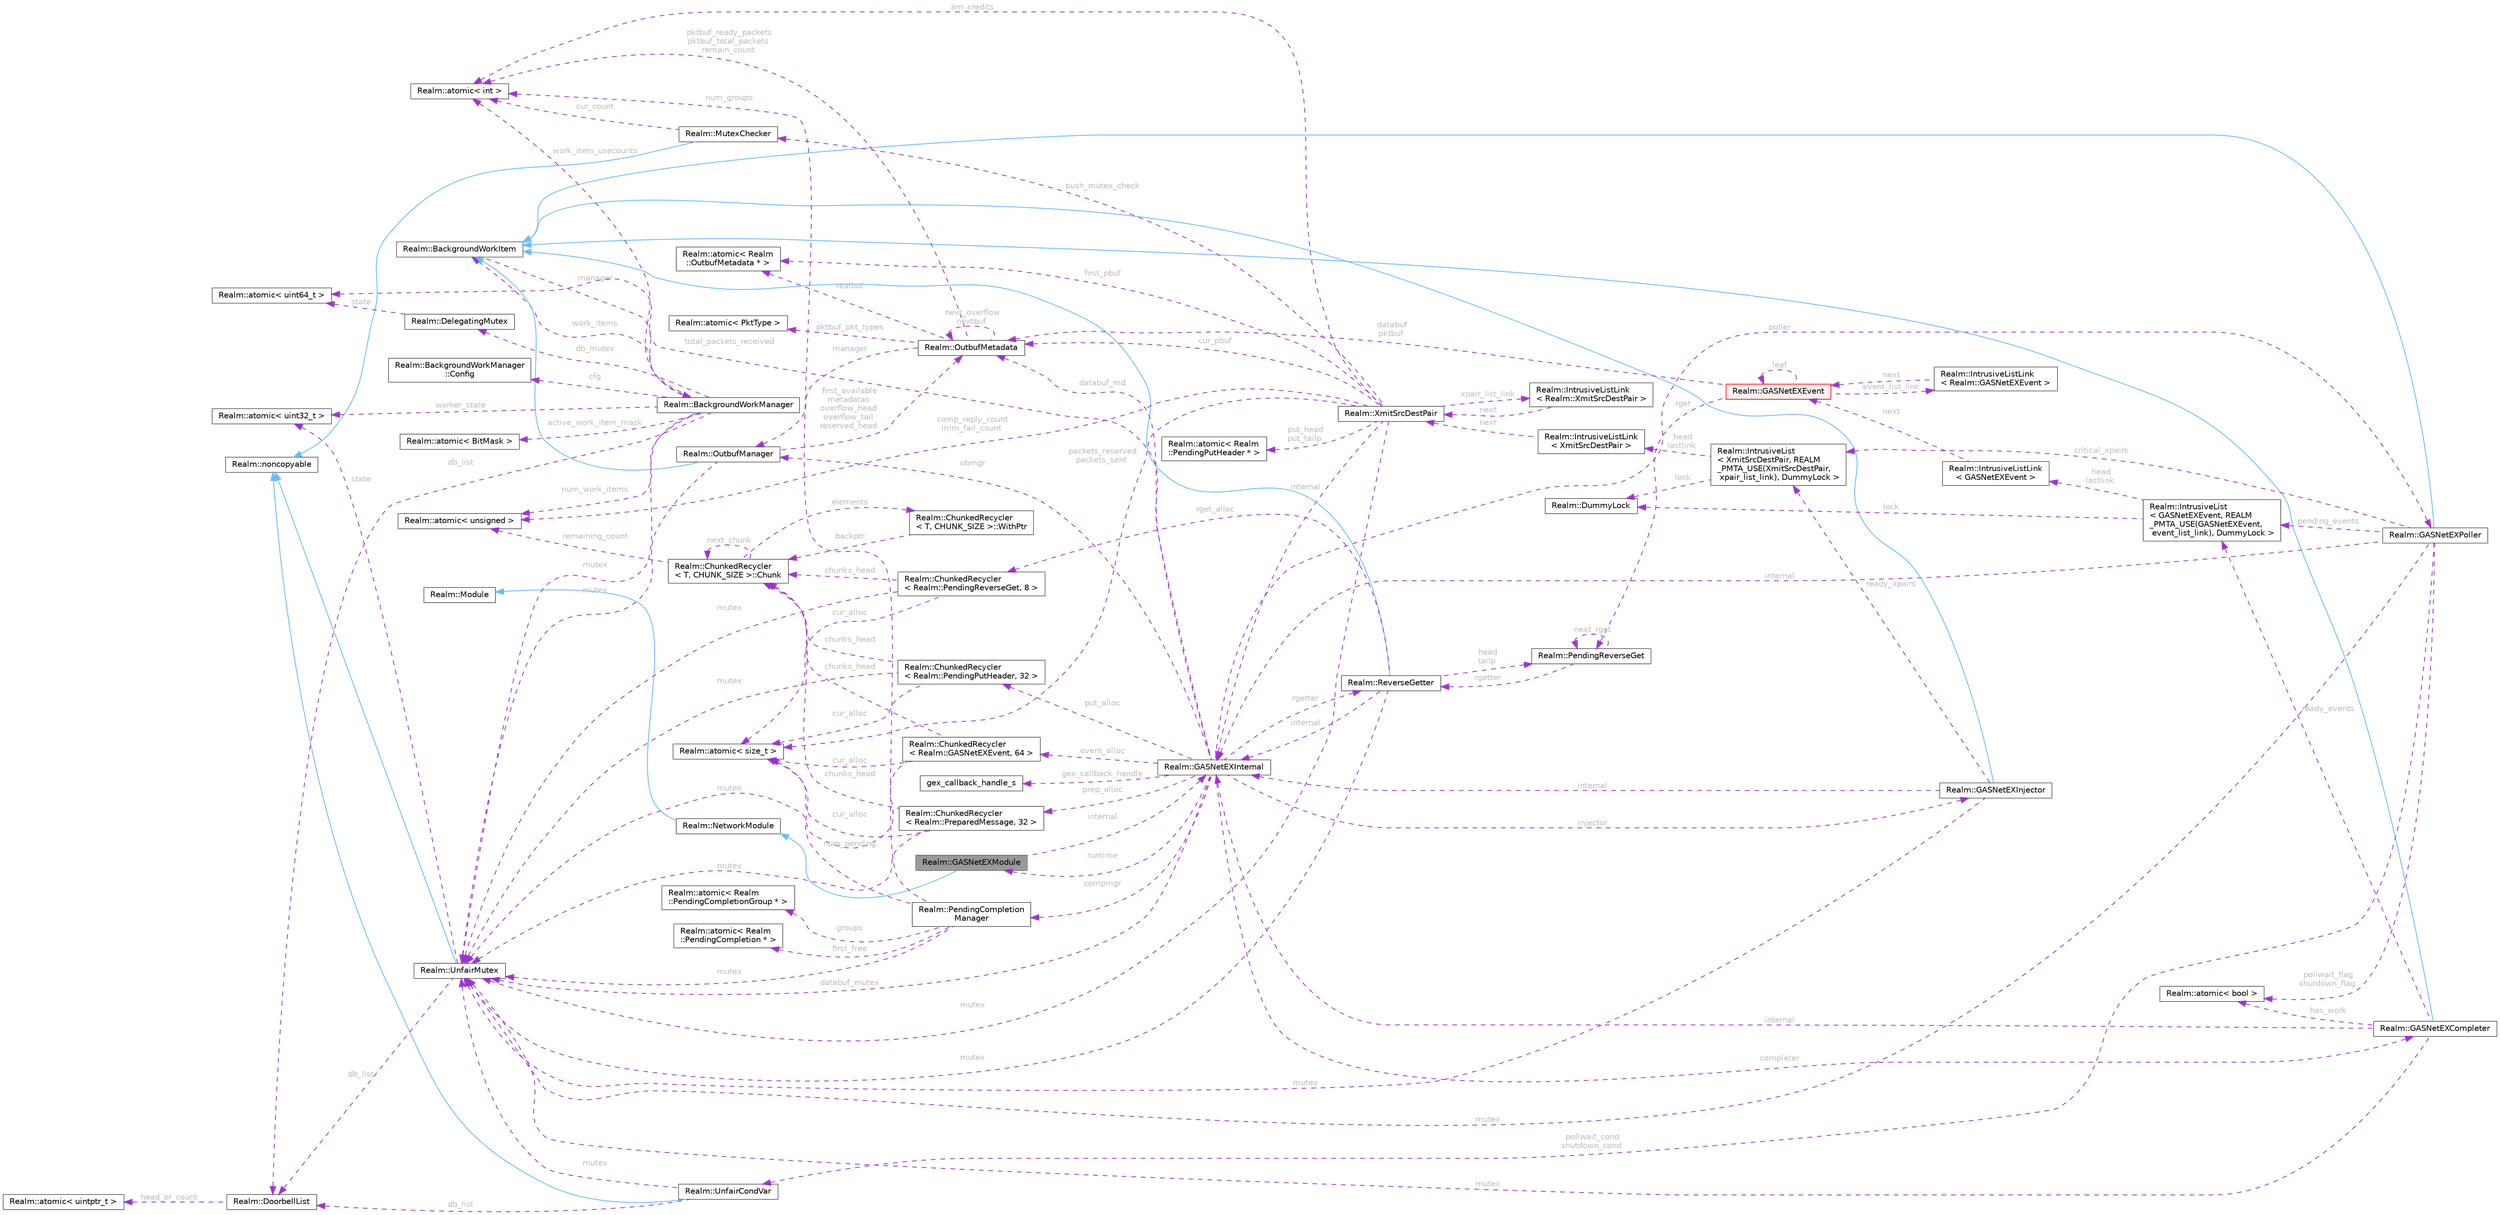 digraph "Realm::GASNetEXModule"
{
 // LATEX_PDF_SIZE
  bgcolor="transparent";
  edge [fontname=Helvetica,fontsize=10,labelfontname=Helvetica,labelfontsize=10];
  node [fontname=Helvetica,fontsize=10,shape=box,height=0.2,width=0.4];
  rankdir="LR";
  Node1 [id="Node000001",label="Realm::GASNetEXModule",height=0.2,width=0.4,color="gray40", fillcolor="grey60", style="filled", fontcolor="black",tooltip=" "];
  Node2 -> Node1 [id="edge1_Node000001_Node000002",dir="back",color="steelblue1",style="solid",tooltip=" "];
  Node2 [id="Node000002",label="Realm::NetworkModule",height=0.2,width=0.4,color="gray40", fillcolor="white", style="filled",URL="$classRealm_1_1NetworkModule.html",tooltip=" "];
  Node3 -> Node2 [id="edge2_Node000002_Node000003",dir="back",color="steelblue1",style="solid",tooltip=" "];
  Node3 [id="Node000003",label="Realm::Module",height=0.2,width=0.4,color="gray40", fillcolor="white", style="filled",URL="$classRealm_1_1Module.html",tooltip=" "];
  Node4 -> Node1 [id="edge3_Node000001_Node000004",dir="back",color="darkorchid3",style="dashed",tooltip=" ",label=" internal",fontcolor="grey" ];
  Node4 [id="Node000004",label="Realm::GASNetEXInternal",height=0.2,width=0.4,color="gray40", fillcolor="white", style="filled",URL="$classRealm_1_1GASNetEXInternal.html",tooltip=" "];
  Node1 -> Node4 [id="edge4_Node000004_Node000001",dir="back",color="darkorchid3",style="dashed",tooltip=" ",label=" runtime",fontcolor="grey" ];
  Node5 -> Node4 [id="edge5_Node000004_Node000005",dir="back",color="darkorchid3",style="dashed",tooltip=" ",label=" poller",fontcolor="grey" ];
  Node5 [id="Node000005",label="Realm::GASNetEXPoller",height=0.2,width=0.4,color="gray40", fillcolor="white", style="filled",URL="$classRealm_1_1GASNetEXPoller.html",tooltip=" "];
  Node6 -> Node5 [id="edge6_Node000005_Node000006",dir="back",color="steelblue1",style="solid",tooltip=" "];
  Node6 [id="Node000006",label="Realm::BackgroundWorkItem",height=0.2,width=0.4,color="gray40", fillcolor="white", style="filled",URL="$classRealm_1_1BackgroundWorkItem.html",tooltip=" "];
  Node7 -> Node6 [id="edge7_Node000006_Node000007",dir="back",color="darkorchid3",style="dashed",tooltip=" ",label=" manager",fontcolor="grey" ];
  Node7 [id="Node000007",label="Realm::BackgroundWorkManager",height=0.2,width=0.4,color="gray40", fillcolor="white", style="filled",URL="$classRealm_1_1BackgroundWorkManager.html",tooltip=" "];
  Node8 -> Node7 [id="edge8_Node000007_Node000008",dir="back",color="darkorchid3",style="dashed",tooltip=" ",label=" cfg",fontcolor="grey" ];
  Node8 [id="Node000008",label="Realm::BackgroundWorkManager\l::Config",height=0.2,width=0.4,color="gray40", fillcolor="white", style="filled",URL="$structRealm_1_1BackgroundWorkManager_1_1Config.html",tooltip=" "];
  Node9 -> Node7 [id="edge9_Node000007_Node000009",dir="back",color="darkorchid3",style="dashed",tooltip=" ",label=" mutex",fontcolor="grey" ];
  Node9 [id="Node000009",label="Realm::UnfairMutex",height=0.2,width=0.4,color="gray40", fillcolor="white", style="filled",URL="$classRealm_1_1UnfairMutex.html",tooltip=" "];
  Node10 -> Node9 [id="edge10_Node000009_Node000010",dir="back",color="steelblue1",style="solid",tooltip=" "];
  Node10 [id="Node000010",label="Realm::noncopyable",height=0.2,width=0.4,color="gray40", fillcolor="white", style="filled",URL="$classRealm_1_1noncopyable.html",tooltip=" "];
  Node11 -> Node9 [id="edge11_Node000009_Node000011",dir="back",color="darkorchid3",style="dashed",tooltip=" ",label=" state",fontcolor="grey" ];
  Node11 [id="Node000011",label="Realm::atomic\< uint32_t \>",height=0.2,width=0.4,color="gray40", fillcolor="white", style="filled",URL="$classRealm_1_1atomic.html",tooltip=" "];
  Node12 -> Node9 [id="edge12_Node000009_Node000012",dir="back",color="darkorchid3",style="dashed",tooltip=" ",label=" db_list",fontcolor="grey" ];
  Node12 [id="Node000012",label="Realm::DoorbellList",height=0.2,width=0.4,color="gray40", fillcolor="white", style="filled",URL="$classRealm_1_1DoorbellList.html",tooltip=" "];
  Node13 -> Node12 [id="edge13_Node000012_Node000013",dir="back",color="darkorchid3",style="dashed",tooltip=" ",label=" head_or_count",fontcolor="grey" ];
  Node13 [id="Node000013",label="Realm::atomic\< uintptr_t \>",height=0.2,width=0.4,color="gray40", fillcolor="white", style="filled",URL="$classRealm_1_1atomic.html",tooltip=" "];
  Node14 -> Node7 [id="edge14_Node000007_Node000014",dir="back",color="darkorchid3",style="dashed",tooltip=" ",label=" num_work_items",fontcolor="grey" ];
  Node14 [id="Node000014",label="Realm::atomic\< unsigned \>",height=0.2,width=0.4,color="gray40", fillcolor="white", style="filled",URL="$classRealm_1_1atomic.html",tooltip=" "];
  Node15 -> Node7 [id="edge15_Node000007_Node000015",dir="back",color="darkorchid3",style="dashed",tooltip=" ",label=" active_work_item_mask",fontcolor="grey" ];
  Node15 [id="Node000015",label="Realm::atomic\< BitMask \>",height=0.2,width=0.4,color="gray40", fillcolor="white", style="filled",URL="$classRealm_1_1atomic.html",tooltip=" "];
  Node16 -> Node7 [id="edge16_Node000007_Node000016",dir="back",color="darkorchid3",style="dashed",tooltip=" ",label=" work_item_usecounts",fontcolor="grey" ];
  Node16 [id="Node000016",label="Realm::atomic\< int \>",height=0.2,width=0.4,color="gray40", fillcolor="white", style="filled",URL="$classRealm_1_1atomic.html",tooltip=" "];
  Node6 -> Node7 [id="edge17_Node000007_Node000006",dir="back",color="darkorchid3",style="dashed",tooltip=" ",label=" work_items",fontcolor="grey" ];
  Node11 -> Node7 [id="edge18_Node000007_Node000011",dir="back",color="darkorchid3",style="dashed",tooltip=" ",label=" worker_state",fontcolor="grey" ];
  Node17 -> Node7 [id="edge19_Node000007_Node000017",dir="back",color="darkorchid3",style="dashed",tooltip=" ",label=" db_mutex",fontcolor="grey" ];
  Node17 [id="Node000017",label="Realm::DelegatingMutex",height=0.2,width=0.4,color="gray40", fillcolor="white", style="filled",URL="$classRealm_1_1DelegatingMutex.html",tooltip=" "];
  Node18 -> Node17 [id="edge20_Node000017_Node000018",dir="back",color="darkorchid3",style="dashed",tooltip=" ",label=" state",fontcolor="grey" ];
  Node18 [id="Node000018",label="Realm::atomic\< uint64_t \>",height=0.2,width=0.4,color="gray40", fillcolor="white", style="filled",URL="$classRealm_1_1atomic.html",tooltip=" "];
  Node12 -> Node7 [id="edge21_Node000007_Node000012",dir="back",color="darkorchid3",style="dashed",tooltip=" ",label=" db_list",fontcolor="grey" ];
  Node4 -> Node5 [id="edge22_Node000005_Node000004",dir="back",color="darkorchid3",style="dashed",tooltip=" ",label=" internal",fontcolor="grey" ];
  Node9 -> Node5 [id="edge23_Node000005_Node000009",dir="back",color="darkorchid3",style="dashed",tooltip=" ",label=" mutex",fontcolor="grey" ];
  Node19 -> Node5 [id="edge24_Node000005_Node000019",dir="back",color="darkorchid3",style="dashed",tooltip=" ",label=" pollwait_flag\nshutdown_flag",fontcolor="grey" ];
  Node19 [id="Node000019",label="Realm::atomic\< bool \>",height=0.2,width=0.4,color="gray40", fillcolor="white", style="filled",URL="$classRealm_1_1atomic.html",tooltip=" "];
  Node20 -> Node5 [id="edge25_Node000005_Node000020",dir="back",color="darkorchid3",style="dashed",tooltip=" ",label=" pollwait_cond\nshutdown_cond",fontcolor="grey" ];
  Node20 [id="Node000020",label="Realm::UnfairCondVar",height=0.2,width=0.4,color="gray40", fillcolor="white", style="filled",URL="$classRealm_1_1UnfairCondVar.html",tooltip=" "];
  Node10 -> Node20 [id="edge26_Node000020_Node000010",dir="back",color="steelblue1",style="solid",tooltip=" "];
  Node9 -> Node20 [id="edge27_Node000020_Node000009",dir="back",color="darkorchid3",style="dashed",tooltip=" ",label=" mutex",fontcolor="grey" ];
  Node12 -> Node20 [id="edge28_Node000020_Node000012",dir="back",color="darkorchid3",style="dashed",tooltip=" ",label=" db_list",fontcolor="grey" ];
  Node21 -> Node5 [id="edge29_Node000005_Node000021",dir="back",color="darkorchid3",style="dashed",tooltip=" ",label=" critical_xpairs",fontcolor="grey" ];
  Node21 [id="Node000021",label="Realm::IntrusiveList\l\< XmitSrcDestPair, REALM\l_PMTA_USE(XmitSrcDestPair,\l xpair_list_link), DummyLock \>",height=0.2,width=0.4,color="gray40", fillcolor="white", style="filled",URL="$classRealm_1_1IntrusiveList.html",tooltip=" "];
  Node22 -> Node21 [id="edge30_Node000021_Node000022",dir="back",color="darkorchid3",style="dashed",tooltip=" ",label=" lock",fontcolor="grey" ];
  Node22 [id="Node000022",label="Realm::DummyLock",height=0.2,width=0.4,color="gray40", fillcolor="white", style="filled",URL="$classRealm_1_1DummyLock.html",tooltip=" "];
  Node23 -> Node21 [id="edge31_Node000021_Node000023",dir="back",color="darkorchid3",style="dashed",tooltip=" ",label=" head\nlastlink",fontcolor="grey" ];
  Node23 [id="Node000023",label="Realm::IntrusiveListLink\l\< XmitSrcDestPair \>",height=0.2,width=0.4,color="gray40", fillcolor="white", style="filled",URL="$structRealm_1_1IntrusiveListLink.html",tooltip=" "];
  Node24 -> Node23 [id="edge32_Node000023_Node000024",dir="back",color="darkorchid3",style="dashed",tooltip=" ",label=" next",fontcolor="grey" ];
  Node24 [id="Node000024",label="Realm::XmitSrcDestPair",height=0.2,width=0.4,color="gray40", fillcolor="white", style="filled",URL="$classRealm_1_1XmitSrcDestPair.html",tooltip=" "];
  Node25 -> Node24 [id="edge33_Node000024_Node000025",dir="back",color="darkorchid3",style="dashed",tooltip=" ",label=" xpair_list_link",fontcolor="grey" ];
  Node25 [id="Node000025",label="Realm::IntrusiveListLink\l\< Realm::XmitSrcDestPair \>",height=0.2,width=0.4,color="gray40", fillcolor="white", style="filled",URL="$structRealm_1_1IntrusiveListLink.html",tooltip=" "];
  Node24 -> Node25 [id="edge34_Node000025_Node000024",dir="back",color="darkorchid3",style="dashed",tooltip=" ",label=" next",fontcolor="grey" ];
  Node4 -> Node24 [id="edge35_Node000024_Node000004",dir="back",color="darkorchid3",style="dashed",tooltip=" ",label=" internal",fontcolor="grey" ];
  Node26 -> Node24 [id="edge36_Node000024_Node000026",dir="back",color="darkorchid3",style="dashed",tooltip=" ",label=" packets_reserved\npackets_sent",fontcolor="grey" ];
  Node26 [id="Node000026",label="Realm::atomic\< size_t \>",height=0.2,width=0.4,color="gray40", fillcolor="white", style="filled",URL="$classRealm_1_1atomic.html",tooltip=" "];
  Node9 -> Node24 [id="edge37_Node000024_Node000009",dir="back",color="darkorchid3",style="dashed",tooltip=" ",label=" mutex",fontcolor="grey" ];
  Node27 -> Node24 [id="edge38_Node000024_Node000027",dir="back",color="darkorchid3",style="dashed",tooltip=" ",label=" push_mutex_check",fontcolor="grey" ];
  Node27 [id="Node000027",label="Realm::MutexChecker",height=0.2,width=0.4,color="gray40", fillcolor="white", style="filled",URL="$classRealm_1_1MutexChecker.html",tooltip=" "];
  Node10 -> Node27 [id="edge39_Node000027_Node000010",dir="back",color="steelblue1",style="solid",tooltip=" "];
  Node16 -> Node27 [id="edge40_Node000027_Node000016",dir="back",color="darkorchid3",style="dashed",tooltip=" ",label=" cur_count",fontcolor="grey" ];
  Node28 -> Node24 [id="edge41_Node000024_Node000028",dir="back",color="darkorchid3",style="dashed",tooltip=" ",label=" first_pbuf",fontcolor="grey" ];
  Node28 [id="Node000028",label="Realm::atomic\< Realm\l::OutbufMetadata * \>",height=0.2,width=0.4,color="gray40", fillcolor="white", style="filled",URL="$classRealm_1_1atomic.html",tooltip=" "];
  Node29 -> Node24 [id="edge42_Node000024_Node000029",dir="back",color="darkorchid3",style="dashed",tooltip=" ",label=" cur_pbuf",fontcolor="grey" ];
  Node29 [id="Node000029",label="Realm::OutbufMetadata",height=0.2,width=0.4,color="gray40", fillcolor="white", style="filled",URL="$classRealm_1_1OutbufMetadata.html",tooltip=" "];
  Node30 -> Node29 [id="edge43_Node000029_Node000030",dir="back",color="darkorchid3",style="dashed",tooltip=" ",label=" manager",fontcolor="grey" ];
  Node30 [id="Node000030",label="Realm::OutbufManager",height=0.2,width=0.4,color="gray40", fillcolor="white", style="filled",URL="$classRealm_1_1OutbufManager.html",tooltip=" "];
  Node6 -> Node30 [id="edge44_Node000030_Node000006",dir="back",color="steelblue1",style="solid",tooltip=" "];
  Node29 -> Node30 [id="edge45_Node000030_Node000029",dir="back",color="darkorchid3",style="dashed",tooltip=" ",label=" first_available\nmetadatas\noverflow_head\noverflow_tail\nreserved_head",fontcolor="grey" ];
  Node9 -> Node30 [id="edge46_Node000030_Node000009",dir="back",color="darkorchid3",style="dashed",tooltip=" ",label=" mutex",fontcolor="grey" ];
  Node29 -> Node29 [id="edge47_Node000029_Node000029",dir="back",color="darkorchid3",style="dashed",tooltip=" ",label=" next_overflow\nnextbuf",fontcolor="grey" ];
  Node28 -> Node29 [id="edge48_Node000029_Node000028",dir="back",color="darkorchid3",style="dashed",tooltip=" ",label=" realbuf",fontcolor="grey" ];
  Node16 -> Node29 [id="edge49_Node000029_Node000016",dir="back",color="darkorchid3",style="dashed",tooltip=" ",label=" pktbuf_ready_packets\npktbuf_total_packets\nremain_count",fontcolor="grey" ];
  Node31 -> Node29 [id="edge50_Node000029_Node000031",dir="back",color="darkorchid3",style="dashed",tooltip=" ",label=" pktbuf_pkt_types",fontcolor="grey" ];
  Node31 [id="Node000031",label="Realm::atomic\< PktType \>",height=0.2,width=0.4,color="gray40", fillcolor="white", style="filled",URL="$classRealm_1_1atomic.html",tooltip=" "];
  Node14 -> Node24 [id="edge51_Node000024_Node000014",dir="back",color="darkorchid3",style="dashed",tooltip=" ",label=" comp_reply_count\nimm_fail_count",fontcolor="grey" ];
  Node32 -> Node24 [id="edge52_Node000024_Node000032",dir="back",color="darkorchid3",style="dashed",tooltip=" ",label=" put_head\nput_tailp",fontcolor="grey" ];
  Node32 [id="Node000032",label="Realm::atomic\< Realm\l::PendingPutHeader * \>",height=0.2,width=0.4,color="gray40", fillcolor="white", style="filled",URL="$classRealm_1_1atomic.html",tooltip=" "];
  Node16 -> Node24 [id="edge53_Node000024_Node000016",dir="back",color="darkorchid3",style="dashed",tooltip=" ",label=" am_credits",fontcolor="grey" ];
  Node33 -> Node5 [id="edge54_Node000005_Node000033",dir="back",color="darkorchid3",style="dashed",tooltip=" ",label=" pending_events",fontcolor="grey" ];
  Node33 [id="Node000033",label="Realm::IntrusiveList\l\< GASNetEXEvent, REALM\l_PMTA_USE(GASNetEXEvent,\l event_list_link), DummyLock \>",height=0.2,width=0.4,color="gray40", fillcolor="white", style="filled",URL="$classRealm_1_1IntrusiveList.html",tooltip=" "];
  Node22 -> Node33 [id="edge55_Node000033_Node000022",dir="back",color="darkorchid3",style="dashed",tooltip=" ",label=" lock",fontcolor="grey" ];
  Node34 -> Node33 [id="edge56_Node000033_Node000034",dir="back",color="darkorchid3",style="dashed",tooltip=" ",label=" head\nlastlink",fontcolor="grey" ];
  Node34 [id="Node000034",label="Realm::IntrusiveListLink\l\< GASNetEXEvent \>",height=0.2,width=0.4,color="gray40", fillcolor="white", style="filled",URL="$structRealm_1_1IntrusiveListLink.html",tooltip=" "];
  Node35 -> Node34 [id="edge57_Node000034_Node000035",dir="back",color="darkorchid3",style="dashed",tooltip=" ",label=" next",fontcolor="grey" ];
  Node35 [id="Node000035",label="Realm::GASNetEXEvent",height=0.2,width=0.4,color="red", fillcolor="#FFF0F0", style="filled",URL="$classRealm_1_1GASNetEXEvent.html",tooltip=" "];
  Node36 -> Node35 [id="edge58_Node000035_Node000036",dir="back",color="darkorchid3",style="dashed",tooltip=" ",label=" event_list_link",fontcolor="grey" ];
  Node36 [id="Node000036",label="Realm::IntrusiveListLink\l\< Realm::GASNetEXEvent \>",height=0.2,width=0.4,color="gray40", fillcolor="white", style="filled",URL="$structRealm_1_1IntrusiveListLink.html",tooltip=" "];
  Node35 -> Node36 [id="edge59_Node000036_Node000035",dir="back",color="darkorchid3",style="dashed",tooltip=" ",label=" next",fontcolor="grey" ];
  Node29 -> Node35 [id="edge60_Node000035_Node000029",dir="back",color="darkorchid3",style="dashed",tooltip=" ",label=" databuf\npktbuf",fontcolor="grey" ];
  Node41 -> Node35 [id="edge61_Node000035_Node000041",dir="back",color="darkorchid3",style="dashed",tooltip=" ",label=" rget",fontcolor="grey" ];
  Node41 [id="Node000041",label="Realm::PendingReverseGet",height=0.2,width=0.4,color="gray40", fillcolor="white", style="filled",URL="$structRealm_1_1PendingReverseGet.html",tooltip=" "];
  Node42 -> Node41 [id="edge62_Node000041_Node000042",dir="back",color="darkorchid3",style="dashed",tooltip=" ",label=" rgetter",fontcolor="grey" ];
  Node42 [id="Node000042",label="Realm::ReverseGetter",height=0.2,width=0.4,color="gray40", fillcolor="white", style="filled",URL="$classRealm_1_1ReverseGetter.html",tooltip=" "];
  Node6 -> Node42 [id="edge63_Node000042_Node000006",dir="back",color="steelblue1",style="solid",tooltip=" "];
  Node4 -> Node42 [id="edge64_Node000042_Node000004",dir="back",color="darkorchid3",style="dashed",tooltip=" ",label=" internal",fontcolor="grey" ];
  Node9 -> Node42 [id="edge65_Node000042_Node000009",dir="back",color="darkorchid3",style="dashed",tooltip=" ",label=" mutex",fontcolor="grey" ];
  Node41 -> Node42 [id="edge66_Node000042_Node000041",dir="back",color="darkorchid3",style="dashed",tooltip=" ",label=" head\ntailp",fontcolor="grey" ];
  Node43 -> Node42 [id="edge67_Node000042_Node000043",dir="back",color="darkorchid3",style="dashed",tooltip=" ",label=" rget_alloc",fontcolor="grey" ];
  Node43 [id="Node000043",label="Realm::ChunkedRecycler\l\< Realm::PendingReverseGet, 8 \>",height=0.2,width=0.4,color="gray40", fillcolor="white", style="filled",URL="$classRealm_1_1ChunkedRecycler.html",tooltip=" "];
  Node9 -> Node43 [id="edge68_Node000043_Node000009",dir="back",color="darkorchid3",style="dashed",tooltip=" ",label=" mutex",fontcolor="grey" ];
  Node44 -> Node43 [id="edge69_Node000043_Node000044",dir="back",color="darkorchid3",style="dashed",tooltip=" ",label=" chunks_head",fontcolor="grey" ];
  Node44 [id="Node000044",label="Realm::ChunkedRecycler\l\< T, CHUNK_SIZE \>::Chunk",height=0.2,width=0.4,color="gray40", fillcolor="white", style="filled",URL="$structRealm_1_1ChunkedRecycler_1_1Chunk.html",tooltip=" "];
  Node14 -> Node44 [id="edge70_Node000044_Node000014",dir="back",color="darkorchid3",style="dashed",tooltip=" ",label=" remaining_count",fontcolor="grey" ];
  Node44 -> Node44 [id="edge71_Node000044_Node000044",dir="back",color="darkorchid3",style="dashed",tooltip=" ",label=" next_chunk",fontcolor="grey" ];
  Node45 -> Node44 [id="edge72_Node000044_Node000045",dir="back",color="darkorchid3",style="dashed",tooltip=" ",label=" elements",fontcolor="grey" ];
  Node45 [id="Node000045",label="Realm::ChunkedRecycler\l\< T, CHUNK_SIZE \>::WithPtr",height=0.2,width=0.4,color="gray40", fillcolor="white", style="filled",URL="$structRealm_1_1ChunkedRecycler_1_1WithPtr.html",tooltip=" "];
  Node44 -> Node45 [id="edge73_Node000045_Node000044",dir="back",color="darkorchid3",style="dashed",tooltip=" ",label=" backptr",fontcolor="grey" ];
  Node26 -> Node43 [id="edge74_Node000043_Node000026",dir="back",color="darkorchid3",style="dashed",tooltip=" ",label=" cur_alloc",fontcolor="grey" ];
  Node41 -> Node41 [id="edge75_Node000041_Node000041",dir="back",color="darkorchid3",style="dashed",tooltip=" ",label=" next_rget",fontcolor="grey" ];
  Node35 -> Node35 [id="edge76_Node000035_Node000035",dir="back",color="darkorchid3",style="dashed",tooltip=" ",label=" leaf",fontcolor="grey" ];
  Node47 -> Node4 [id="edge77_Node000004_Node000047",dir="back",color="darkorchid3",style="dashed",tooltip=" ",label=" injector",fontcolor="grey" ];
  Node47 [id="Node000047",label="Realm::GASNetEXInjector",height=0.2,width=0.4,color="gray40", fillcolor="white", style="filled",URL="$classRealm_1_1GASNetEXInjector.html",tooltip=" "];
  Node6 -> Node47 [id="edge78_Node000047_Node000006",dir="back",color="steelblue1",style="solid",tooltip=" "];
  Node4 -> Node47 [id="edge79_Node000047_Node000004",dir="back",color="darkorchid3",style="dashed",tooltip=" ",label=" internal",fontcolor="grey" ];
  Node9 -> Node47 [id="edge80_Node000047_Node000009",dir="back",color="darkorchid3",style="dashed",tooltip=" ",label=" mutex",fontcolor="grey" ];
  Node21 -> Node47 [id="edge81_Node000047_Node000021",dir="back",color="darkorchid3",style="dashed",tooltip=" ",label=" ready_xpairs",fontcolor="grey" ];
  Node48 -> Node4 [id="edge82_Node000004_Node000048",dir="back",color="darkorchid3",style="dashed",tooltip=" ",label=" completer",fontcolor="grey" ];
  Node48 [id="Node000048",label="Realm::GASNetEXCompleter",height=0.2,width=0.4,color="gray40", fillcolor="white", style="filled",URL="$classRealm_1_1GASNetEXCompleter.html",tooltip=" "];
  Node6 -> Node48 [id="edge83_Node000048_Node000006",dir="back",color="steelblue1",style="solid",tooltip=" "];
  Node4 -> Node48 [id="edge84_Node000048_Node000004",dir="back",color="darkorchid3",style="dashed",tooltip=" ",label=" internal",fontcolor="grey" ];
  Node9 -> Node48 [id="edge85_Node000048_Node000009",dir="back",color="darkorchid3",style="dashed",tooltip=" ",label=" mutex",fontcolor="grey" ];
  Node19 -> Node48 [id="edge86_Node000048_Node000019",dir="back",color="darkorchid3",style="dashed",tooltip=" ",label=" has_work",fontcolor="grey" ];
  Node33 -> Node48 [id="edge87_Node000048_Node000033",dir="back",color="darkorchid3",style="dashed",tooltip=" ",label=" ready_events",fontcolor="grey" ];
  Node42 -> Node4 [id="edge88_Node000004_Node000042",dir="back",color="darkorchid3",style="dashed",tooltip=" ",label=" rgetter",fontcolor="grey" ];
  Node38 -> Node4 [id="edge89_Node000004_Node000038",dir="back",color="darkorchid3",style="dashed",tooltip=" ",label=" compmgr",fontcolor="grey" ];
  Node38 [id="Node000038",label="Realm::PendingCompletion\lManager",height=0.2,width=0.4,color="gray40", fillcolor="white", style="filled",URL="$classRealm_1_1PendingCompletionManager.html",tooltip=" "];
  Node9 -> Node38 [id="edge90_Node000038_Node000009",dir="back",color="darkorchid3",style="dashed",tooltip=" ",label=" mutex",fontcolor="grey" ];
  Node39 -> Node38 [id="edge91_Node000038_Node000039",dir="back",color="darkorchid3",style="dashed",tooltip=" ",label=" first_free",fontcolor="grey" ];
  Node39 [id="Node000039",label="Realm::atomic\< Realm\l::PendingCompletion * \>",height=0.2,width=0.4,color="gray40", fillcolor="white", style="filled",URL="$classRealm_1_1atomic.html",tooltip=" "];
  Node16 -> Node38 [id="edge92_Node000038_Node000016",dir="back",color="darkorchid3",style="dashed",tooltip=" ",label=" num_groups",fontcolor="grey" ];
  Node40 -> Node38 [id="edge93_Node000038_Node000040",dir="back",color="darkorchid3",style="dashed",tooltip=" ",label=" groups",fontcolor="grey" ];
  Node40 [id="Node000040",label="Realm::atomic\< Realm\l::PendingCompletionGroup * \>",height=0.2,width=0.4,color="gray40", fillcolor="white", style="filled",URL="$classRealm_1_1atomic.html",tooltip=" "];
  Node26 -> Node38 [id="edge94_Node000038_Node000026",dir="back",color="darkorchid3",style="dashed",tooltip=" ",label=" num_pending",fontcolor="grey" ];
  Node30 -> Node4 [id="edge95_Node000004_Node000030",dir="back",color="darkorchid3",style="dashed",tooltip=" ",label=" obmgr",fontcolor="grey" ];
  Node18 -> Node4 [id="edge96_Node000004_Node000018",dir="back",color="darkorchid3",style="dashed",tooltip=" ",label=" total_packets_received",fontcolor="grey" ];
  Node9 -> Node4 [id="edge97_Node000004_Node000009",dir="back",color="darkorchid3",style="dashed",tooltip=" ",label=" databuf_mutex",fontcolor="grey" ];
  Node29 -> Node4 [id="edge98_Node000004_Node000029",dir="back",color="darkorchid3",style="dashed",tooltip=" ",label=" databuf_md",fontcolor="grey" ];
  Node49 -> Node4 [id="edge99_Node000004_Node000049",dir="back",color="darkorchid3",style="dashed",tooltip=" ",label=" gex_callback_handle",fontcolor="grey" ];
  Node49 [id="Node000049",label="gex_callback_handle_s",height=0.2,width=0.4,color="gray40", fillcolor="white", style="filled",URL="$structgex__callback__handle__s.html",tooltip=" "];
  Node50 -> Node4 [id="edge100_Node000004_Node000050",dir="back",color="darkorchid3",style="dashed",tooltip=" ",label=" event_alloc",fontcolor="grey" ];
  Node50 [id="Node000050",label="Realm::ChunkedRecycler\l\< Realm::GASNetEXEvent, 64 \>",height=0.2,width=0.4,color="gray40", fillcolor="white", style="filled",URL="$classRealm_1_1ChunkedRecycler.html",tooltip=" "];
  Node9 -> Node50 [id="edge101_Node000050_Node000009",dir="back",color="darkorchid3",style="dashed",tooltip=" ",label=" mutex",fontcolor="grey" ];
  Node44 -> Node50 [id="edge102_Node000050_Node000044",dir="back",color="darkorchid3",style="dashed",tooltip=" ",label=" chunks_head",fontcolor="grey" ];
  Node26 -> Node50 [id="edge103_Node000050_Node000026",dir="back",color="darkorchid3",style="dashed",tooltip=" ",label=" cur_alloc",fontcolor="grey" ];
  Node51 -> Node4 [id="edge104_Node000004_Node000051",dir="back",color="darkorchid3",style="dashed",tooltip=" ",label=" prep_alloc",fontcolor="grey" ];
  Node51 [id="Node000051",label="Realm::ChunkedRecycler\l\< Realm::PreparedMessage, 32 \>",height=0.2,width=0.4,color="gray40", fillcolor="white", style="filled",URL="$classRealm_1_1ChunkedRecycler.html",tooltip=" "];
  Node9 -> Node51 [id="edge105_Node000051_Node000009",dir="back",color="darkorchid3",style="dashed",tooltip=" ",label=" mutex",fontcolor="grey" ];
  Node44 -> Node51 [id="edge106_Node000051_Node000044",dir="back",color="darkorchid3",style="dashed",tooltip=" ",label=" chunks_head",fontcolor="grey" ];
  Node26 -> Node51 [id="edge107_Node000051_Node000026",dir="back",color="darkorchid3",style="dashed",tooltip=" ",label=" cur_alloc",fontcolor="grey" ];
  Node52 -> Node4 [id="edge108_Node000004_Node000052",dir="back",color="darkorchid3",style="dashed",tooltip=" ",label=" put_alloc",fontcolor="grey" ];
  Node52 [id="Node000052",label="Realm::ChunkedRecycler\l\< Realm::PendingPutHeader, 32 \>",height=0.2,width=0.4,color="gray40", fillcolor="white", style="filled",URL="$classRealm_1_1ChunkedRecycler.html",tooltip=" "];
  Node9 -> Node52 [id="edge109_Node000052_Node000009",dir="back",color="darkorchid3",style="dashed",tooltip=" ",label=" mutex",fontcolor="grey" ];
  Node44 -> Node52 [id="edge110_Node000052_Node000044",dir="back",color="darkorchid3",style="dashed",tooltip=" ",label=" chunks_head",fontcolor="grey" ];
  Node26 -> Node52 [id="edge111_Node000052_Node000026",dir="back",color="darkorchid3",style="dashed",tooltip=" ",label=" cur_alloc",fontcolor="grey" ];
}

